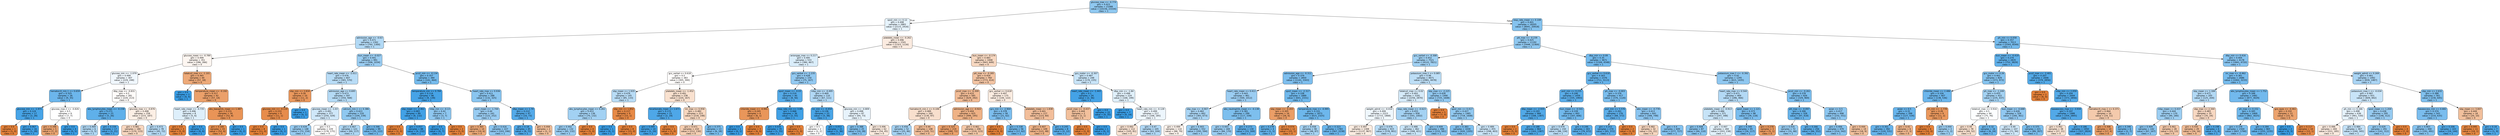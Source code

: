 digraph Tree {
node [shape=box, style="filled, rounded", color="black", fontname="helvetica"] ;
edge [fontname="helvetica"] ;
0 [label="glucose_max <= -0.774\ngini = 0.423\nsamples = 21088\nvalue = [10156, 23334]\nclass = 1", fillcolor="#8fc8f0"] ;
1 [label="spo2_min <= 0.12\ngini = 0.498\nsamples = 2883\nvalue = [2115, 2416]\nclass = 1", fillcolor="#e6f3fc"] ;
0 -> 1 [labeldistance=2.5, labelangle=45, headlabel="True"] ;
2 [label="admission_age <= -0.63\ngini = 0.471\nsamples = 1342\nvalue = [792, 1300]\nclass = 1", fillcolor="#b2d9f5"] ;
1 -> 2 ;
3 [label="glucose_mean <= -0.789\ngini = 0.499\nsamples = 351\nvalue = [286, 266]\nclass = 0", fillcolor="#fdf6f1"] ;
2 -> 3 ;
4 [label="glucose_min <= -1.079\ngini = 0.499\nsamples = 307\nvalue = [229, 248]\nclass = 1", fillcolor="#f0f7fd"] ;
3 -> 4 ;
5 [label="hematocrit_min.1 <= 0.659\ngini = 0.325\nsamples = 26\nvalue = [9, 35]\nclass = 1", fillcolor="#6cb6ec"] ;
4 -> 5 ;
6 [label="glucose_min <= -1.971\ngini = 0.124\nsamples = 17\nvalue = [2, 28]\nclass = 1", fillcolor="#47a4e7"] ;
5 -> 6 ;
7 [label="gini = 0.0\nsamples = 1\nvalue = [1, 0]\nclass = 0", fillcolor="#e58139"] ;
6 -> 7 ;
8 [label="gini = 0.067\nsamples = 16\nvalue = [1, 28]\nclass = 1", fillcolor="#40a0e6"] ;
6 -> 8 ;
9 [label="glucose_max.2 <= -0.826\ngini = 0.5\nsamples = 9\nvalue = [7, 7]\nclass = 0", fillcolor="#ffffff"] ;
5 -> 9 ;
10 [label="gini = 0.346\nsamples = 5\nvalue = [7, 2]\nclass = 0", fillcolor="#eca572"] ;
9 -> 10 ;
11 [label="gini = 0.0\nsamples = 4\nvalue = [0, 5]\nclass = 1", fillcolor="#399de5"] ;
9 -> 11 ;
12 [label="dbp_max <= -0.831\ngini = 0.5\nsamples = 281\nvalue = [220, 213]\nclass = 0", fillcolor="#fefbf9"] ;
4 -> 12 ;
13 [label="abs_lymphocytes_mean <= -0.158\ngini = 0.271\nsamples = 23\nvalue = [5, 26]\nclass = 1", fillcolor="#5fb0ea"] ;
12 -> 13 ;
14 [label="gini = 0.469\nsamples = 6\nvalue = [3, 5]\nclass = 1", fillcolor="#b0d8f5"] ;
13 -> 14 ;
15 [label="gini = 0.159\nsamples = 17\nvalue = [2, 21]\nclass = 1", fillcolor="#4ca6e7"] ;
13 -> 15 ;
16 [label="glucose_max <= -0.876\ngini = 0.498\nsamples = 258\nvalue = [215, 187]\nclass = 0", fillcolor="#fcefe5"] ;
12 -> 16 ;
17 [label="gini = 0.481\nsamples = 180\nvalue = [170, 115]\nclass = 0", fillcolor="#f7d6bf"] ;
16 -> 17 ;
18 [label="gini = 0.473\nsamples = 78\nvalue = [45, 72]\nclass = 1", fillcolor="#b5daf5"] ;
16 -> 18 ;
19 [label="totalco2_max <= -1.101\ngini = 0.365\nsamples = 44\nvalue = [57, 18]\nclass = 0", fillcolor="#eda978"] ;
3 -> 19 ;
20 [label="gini = 0.0\nsamples = 2\nvalue = [0, 4]\nclass = 1", fillcolor="#399de5"] ;
19 -> 20 ;
21 [label="temperature_mean <= -0.192\ngini = 0.317\nsamples = 42\nvalue = [57, 14]\nclass = 0", fillcolor="#eba06a"] ;
19 -> 21 ;
22 [label="heart_rate_mean <= -0.735\ngini = 0.496\nsamples = 8\nvalue = [5, 6]\nclass = 1", fillcolor="#deeffb"] ;
21 -> 22 ;
23 [label="gini = 0.0\nsamples = 3\nvalue = [5, 0]\nclass = 0", fillcolor="#e58139"] ;
22 -> 23 ;
24 [label="gini = 0.0\nsamples = 5\nvalue = [0, 6]\nclass = 1", fillcolor="#399de5"] ;
22 -> 24 ;
25 [label="abs_basophils_mean <= 1.487\ngini = 0.231\nsamples = 34\nvalue = [52, 8]\nclass = 0", fillcolor="#e99457"] ;
21 -> 25 ;
26 [label="gini = 0.185\nsamples = 33\nvalue = [52, 6]\nclass = 0", fillcolor="#e89050"] ;
25 -> 26 ;
27 [label="gini = 0.0\nsamples = 1\nvalue = [0, 2]\nclass = 1", fillcolor="#399de5"] ;
25 -> 27 ;
28 [label="bun_mean <= -0.027\ngini = 0.441\nsamples = 991\nvalue = [506, 1034]\nclass = 1", fillcolor="#9acdf2"] ;
2 -> 28 ;
29 [label="heart_rate_mean <= -2.011\ngini = 0.476\nsamples = 607\nvalue = [365, 570]\nclass = 1", fillcolor="#b8dcf6"] ;
28 -> 29 ;
30 [label="sbp_min <= 2.834\ngini = 0.26\nsamples = 10\nvalue = [11, 2]\nclass = 0", fillcolor="#ea985d"] ;
29 -> 30 ;
31 [label="glucose_min <= -0.119\ngini = 0.153\nsamples = 9\nvalue = [11, 1]\nclass = 0", fillcolor="#e78c4b"] ;
30 -> 31 ;
32 [label="gini = 0.0\nsamples = 8\nvalue = [11, 0]\nclass = 0", fillcolor="#e58139"] ;
31 -> 32 ;
33 [label="gini = 0.0\nsamples = 1\nvalue = [0, 1]\nclass = 1", fillcolor="#399de5"] ;
31 -> 33 ;
34 [label="gini = 0.0\nsamples = 1\nvalue = [0, 1]\nclass = 1", fillcolor="#399de5"] ;
30 -> 34 ;
35 [label="admission_age <= 0.695\ngini = 0.473\nsamples = 597\nvalue = [354, 568]\nclass = 1", fillcolor="#b4daf5"] ;
29 -> 35 ;
36 [label="glucose_mean <= -1.03\ngini = 0.491\nsamples = 377\nvalue = [250, 329]\nclass = 1", fillcolor="#cfe7f9"] ;
35 -> 36 ;
37 [label="gini = 0.434\nsamples = 148\nvalue = [72, 154]\nclass = 1", fillcolor="#96cbf1"] ;
36 -> 37 ;
38 [label="gini = 0.5\nsamples = 229\nvalue = [178, 175]\nclass = 0", fillcolor="#fffdfc"] ;
36 -> 38 ;
39 [label="calcium_min.1 <= 0.386\ngini = 0.423\nsamples = 220\nvalue = [104, 239]\nclass = 1", fillcolor="#8fc8f0"] ;
35 -> 39 ;
40 [label="gini = 0.467\nsamples = 121\nvalue = [69, 117]\nclass = 1", fillcolor="#aed7f4"] ;
39 -> 40 ;
41 [label="gini = 0.346\nsamples = 99\nvalue = [35, 122]\nclass = 1", fillcolor="#72b9ec"] ;
39 -> 41 ;
42 [label="pco2_min <= -0.134\ngini = 0.357\nsamples = 384\nvalue = [141, 464]\nclass = 1", fillcolor="#75bbed"] ;
28 -> 42 ;
43 [label="temperature_min <= 0.784\ngini = 0.114\nsamples = 96\nvalue = [9, 139]\nclass = 1", fillcolor="#46a3e7"] ;
42 -> 43 ;
44 [label="sbp_mean <= -2.461\ngini = 0.083\nsamples = 89\nvalue = [6, 132]\nclass = 1", fillcolor="#42a1e6"] ;
43 -> 44 ;
45 [label="gini = 0.0\nsamples = 1\nvalue = [2, 0]\nclass = 0", fillcolor="#e58139"] ;
44 -> 45 ;
46 [label="gini = 0.057\nsamples = 88\nvalue = [4, 132]\nclass = 1", fillcolor="#3fa0e6"] ;
44 -> 46 ;
47 [label="mbp_min <= -0.13\ngini = 0.42\nsamples = 7\nvalue = [3, 7]\nclass = 1", fillcolor="#8ec7f0"] ;
43 -> 47 ;
48 [label="gini = 0.0\nsamples = 5\nvalue = [0, 7]\nclass = 1", fillcolor="#399de5"] ;
47 -> 48 ;
49 [label="gini = 0.0\nsamples = 2\nvalue = [3, 0]\nclass = 0", fillcolor="#e58139"] ;
47 -> 49 ;
50 [label="heart_rate_max <= 0.936\ngini = 0.411\nsamples = 288\nvalue = [132, 325]\nclass = 1", fillcolor="#89c5f0"] ;
42 -> 50 ;
51 [label="spo2_mean <= -1.744\ngini = 0.44\nsamples = 241\nvalue = [122, 252]\nclass = 1", fillcolor="#99ccf2"] ;
50 -> 51 ;
52 [label="gini = 0.365\nsamples = 14\nvalue = [19, 6]\nclass = 0", fillcolor="#eda978"] ;
51 -> 52 ;
53 [label="gini = 0.416\nsamples = 227\nvalue = [103, 246]\nclass = 1", fillcolor="#8cc6f0"] ;
51 -> 53 ;
54 [label="dbp_mean <= 1.74\ngini = 0.212\nsamples = 47\nvalue = [10, 73]\nclass = 1", fillcolor="#54aae9"] ;
50 -> 54 ;
55 [label="gini = 0.18\nsamples = 45\nvalue = [8, 72]\nclass = 1", fillcolor="#4fa8e8"] ;
54 -> 55 ;
56 [label="gini = 0.444\nsamples = 2\nvalue = [2, 1]\nclass = 0", fillcolor="#f2c09c"] ;
54 -> 56 ;
57 [label="platelets_mean <= -0.262\ngini = 0.496\nsamples = 1541\nvalue = [1323, 1116]\nclass = 0", fillcolor="#fbebe0"] ;
1 -> 57 ;
58 [label="aniongap_max <= 0.217\ngini = 0.495\nsamples = 533\nvalue = [380, 467]\nclass = 1", fillcolor="#daedfa"] ;
57 -> 58 ;
59 [label="gcs_verbal <= 0.618\ngini = 0.5\nsamples = 383\nvalue = [305, 300]\nclass = 0", fillcolor="#fffdfc"] ;
58 -> 59 ;
60 [label="sbp_mean <= 1.935\ngini = 0.476\nsamples = 145\nvalue = [85, 133]\nclass = 1", fillcolor="#b8dcf6"] ;
59 -> 60 ;
61 [label="abs_lymphocytes_mean <= 0.261\ngini = 0.453\nsamples = 136\nvalue = [70, 132]\nclass = 1", fillcolor="#a2d1f3"] ;
60 -> 61 ;
62 [label="gini = 0.442\nsamples = 132\nvalue = [65, 132]\nclass = 1", fillcolor="#9acdf2"] ;
61 -> 62 ;
63 [label="gini = 0.0\nsamples = 4\nvalue = [5, 0]\nclass = 0", fillcolor="#e58139"] ;
61 -> 63 ;
64 [label="sbp_min <= 1.852\ngini = 0.117\nsamples = 9\nvalue = [15, 1]\nclass = 0", fillcolor="#e78946"] ;
60 -> 64 ;
65 [label="gini = 0.0\nsamples = 1\nvalue = [0, 1]\nclass = 1", fillcolor="#399de5"] ;
64 -> 65 ;
66 [label="gini = 0.0\nsamples = 8\nvalue = [15, 0]\nclass = 0", fillcolor="#e58139"] ;
64 -> 66 ;
67 [label="platelets_mean <= -1.452\ngini = 0.491\nsamples = 238\nvalue = [220, 167]\nclass = 0", fillcolor="#f9e1cf"] ;
59 -> 67 ;
68 [label="bicarbonate_mean <= 1.671\ngini = 0.172\nsamples = 15\nvalue = [2, 19]\nclass = 1", fillcolor="#4ea7e8"] ;
67 -> 68 ;
69 [label="gini = 0.095\nsamples = 14\nvalue = [1, 19]\nclass = 1", fillcolor="#43a2e6"] ;
68 -> 69 ;
70 [label="gini = 0.0\nsamples = 1\nvalue = [1, 0]\nclass = 0", fillcolor="#e58139"] ;
68 -> 70 ;
71 [label="inr_max <= 0.958\ngini = 0.482\nsamples = 223\nvalue = [218, 148]\nclass = 0", fillcolor="#f7d7bf"] ;
67 -> 71 ;
72 [label="gini = 0.471\nsamples = 210\nvalue = [212, 130]\nclass = 0", fillcolor="#f5ceb2"] ;
71 -> 72 ;
73 [label="gini = 0.375\nsamples = 13\nvalue = [6, 18]\nclass = 1", fillcolor="#7bbeee"] ;
71 -> 73 ;
74 [label="gcs_verbal <= -1.235\ngini = 0.428\nsamples = 150\nvalue = [75, 167]\nclass = 1", fillcolor="#92c9f1"] ;
58 -> 74 ;
75 [label="spo2_mean <= -0.03\ngini = 0.219\nsamples = 40\nvalue = [8, 56]\nclass = 1", fillcolor="#55abe9"] ;
74 -> 75 ;
76 [label="chloride_mean <= -0.991\ngini = 0.245\nsamples = 4\nvalue = [6, 1]\nclass = 0", fillcolor="#e9965a"] ;
75 -> 76 ;
77 [label="gini = 0.0\nsamples = 1\nvalue = [0, 1]\nclass = 1", fillcolor="#399de5"] ;
76 -> 77 ;
78 [label="gini = 0.0\nsamples = 3\nvalue = [6, 0]\nclass = 0", fillcolor="#e58139"] ;
76 -> 78 ;
79 [label="resp_rate_min <= 3.08\ngini = 0.068\nsamples = 36\nvalue = [2, 55]\nclass = 1", fillcolor="#40a1e6"] ;
75 -> 79 ;
80 [label="gini = 0.035\nsamples = 35\nvalue = [1, 55]\nclass = 1", fillcolor="#3d9fe5"] ;
79 -> 80 ;
81 [label="gini = 0.0\nsamples = 1\nvalue = [1, 0]\nclass = 0", fillcolor="#e58139"] ;
79 -> 81 ;
82 [label="mbp_min <= -0.495\ngini = 0.469\nsamples = 110\nvalue = [67, 111]\nclass = 1", fillcolor="#b1d8f5"] ;
74 -> 82 ;
83 [label="inr_min <= -0.454\ngini = 0.136\nsamples = 23\nvalue = [3, 38]\nclass = 1", fillcolor="#49a5e7"] ;
82 -> 83 ;
84 [label="gini = 0.5\nsamples = 2\nvalue = [2, 2]\nclass = 0", fillcolor="#ffffff"] ;
83 -> 84 ;
85 [label="gini = 0.053\nsamples = 21\nvalue = [1, 36]\nclass = 1", fillcolor="#3ea0e6"] ;
83 -> 85 ;
86 [label="glucose_min <= -0.809\ngini = 0.498\nsamples = 87\nvalue = [64, 73]\nclass = 1", fillcolor="#e7f3fc"] ;
82 -> 86 ;
87 [label="gini = 0.388\nsamples = 25\nvalue = [10, 28]\nclass = 1", fillcolor="#80c0ee"] ;
86 -> 87 ;
88 [label="gini = 0.496\nsamples = 62\nvalue = [54, 45]\nclass = 0", fillcolor="#fbeade"] ;
86 -> 88 ;
89 [label="bun_mean <= -0.174\ngini = 0.483\nsamples = 1008\nvalue = [943, 649]\nclass = 0", fillcolor="#f7d8c1"] ;
57 -> 89 ;
90 [label="ptt_max <= -0.285\ngini = 0.454\nsamples = 760\nvalue = [773, 414]\nclass = 0", fillcolor="#f3c4a3"] ;
89 -> 90 ;
91 [label="pco2_max <= -0.309\ngini = 0.433\nsamples = 585\nvalue = [629, 292]\nclass = 0", fillcolor="#f1bb95"] ;
90 -> 91 ;
92 [label="hematocrit_min.1 <= 0.106\ngini = 0.489\nsamples = 160\nvalue = [130, 97]\nclass = 0", fillcolor="#f8dfcd"] ;
91 -> 92 ;
93 [label="gini = 0.456\nsamples = 52\nvalue = [25, 46]\nclass = 1", fillcolor="#a5d2f3"] ;
92 -> 93 ;
94 [label="gini = 0.44\nsamples = 108\nvalue = [105, 51]\nclass = 0", fillcolor="#f2be99"] ;
92 -> 94 ;
95 [label="admission_age <= -0.922\ngini = 0.404\nsamples = 425\nvalue = [499, 195]\nclass = 0", fillcolor="#efb286"] ;
91 -> 95 ;
96 [label="gini = 0.325\nsamples = 219\nvalue = [280, 72]\nclass = 0", fillcolor="#eca16c"] ;
95 -> 96 ;
97 [label="gini = 0.461\nsamples = 206\nvalue = [219, 123]\nclass = 0", fillcolor="#f4c8a8"] ;
95 -> 97 ;
98 [label="gcs_verbal <= 0.618\ngini = 0.497\nsamples = 175\nvalue = [144, 122]\nclass = 0", fillcolor="#fbece1"] ;
90 -> 98 ;
99 [label="gcs_min <= -2.904\ngini = 0.378\nsamples = 58\nvalue = [21, 62]\nclass = 1", fillcolor="#7cbeee"] ;
98 -> 99 ;
100 [label="gini = 0.0\nsamples = 2\nvalue = [4, 0]\nclass = 0", fillcolor="#e58139"] ;
99 -> 100 ;
101 [label="gini = 0.338\nsamples = 56\nvalue = [17, 62]\nclass = 1", fillcolor="#6fb8ec"] ;
99 -> 101 ;
102 [label="platelets_mean <= 1.838\ngini = 0.441\nsamples = 117\nvalue = [123, 60]\nclass = 0", fillcolor="#f2be9a"] ;
98 -> 102 ;
103 [label="gini = 0.407\nsamples = 109\nvalue = [121, 48]\nclass = 0", fillcolor="#efb388"] ;
102 -> 103 ;
104 [label="gini = 0.245\nsamples = 8\nvalue = [2, 12]\nclass = 1", fillcolor="#5aade9"] ;
102 -> 104 ;
105 [label="gcs_motor <= -0.307\ngini = 0.487\nsamples = 248\nvalue = [170, 235]\nclass = 1", fillcolor="#c8e4f8"] ;
89 -> 105 ;
106 [label="heart_rate_mean <= -1.443\ngini = 0.1\nsamples = 24\nvalue = [2, 36]\nclass = 1", fillcolor="#44a2e6"] ;
105 -> 106 ;
107 [label="pco2_max <= -0.437\ngini = 0.444\nsamples = 2\nvalue = [2, 1]\nclass = 0", fillcolor="#f2c09c"] ;
106 -> 107 ;
108 [label="gini = 0.0\nsamples = 1\nvalue = [2, 0]\nclass = 0", fillcolor="#e58139"] ;
107 -> 108 ;
109 [label="gini = 0.0\nsamples = 1\nvalue = [0, 1]\nclass = 1", fillcolor="#399de5"] ;
107 -> 109 ;
110 [label="gini = 0.0\nsamples = 22\nvalue = [0, 35]\nclass = 1", fillcolor="#399de5"] ;
106 -> 110 ;
111 [label="dbp_min <= -1.84\ngini = 0.496\nsamples = 224\nvalue = [168, 199]\nclass = 1", fillcolor="#e0f0fb"] ;
105 -> 111 ;
112 [label="gini = 0.0\nsamples = 7\nvalue = [0, 14]\nclass = 1", fillcolor="#399de5"] ;
111 -> 112 ;
113 [label="heart_rate_min <= -0.128\ngini = 0.499\nsamples = 217\nvalue = [168, 185]\nclass = 1", fillcolor="#edf6fd"] ;
111 -> 113 ;
114 [label="gini = 0.492\nsamples = 112\nvalue = [105, 81]\nclass = 0", fillcolor="#f9e2d2"] ;
113 -> 114 ;
115 [label="gini = 0.47\nsamples = 105\nvalue = [63, 104]\nclass = 1", fillcolor="#b1d8f5"] ;
113 -> 115 ;
116 [label="resp_rate_mean <= 0.108\ngini = 0.401\nsamples = 18205\nvalue = [8041, 20918]\nclass = 1", fillcolor="#85c3ef"] ;
0 -> 116 [labeldistance=2.5, labelangle=-45, headlabel="False"] ;
117 [label="ptt_max <= -0.239\ngini = 0.425\nsamples = 11192\nvalue = [5448, 12369]\nclass = 1", fillcolor="#90c8f0"] ;
116 -> 117 ;
118 [label="gcs_verbal <= -0.308\ngini = 0.452\nsamples = 7521\nvalue = [4122, 7821]\nclass = 1", fillcolor="#a1d1f3"] ;
117 -> 118 ;
119 [label="admission_age <= -0.311\ngini = 0.379\nsamples = 2850\nvalue = [1141, 3343]\nclass = 1", fillcolor="#7dbeee"] ;
118 -> 119 ;
120 [label="heart_rate_mean <= 0.411\ngini = 0.443\nsamples = 961\nvalue = [500, 1012]\nclass = 1", fillcolor="#9bcdf2"] ;
119 -> 120 ;
121 [label="sbp_max <= -0.907\ngini = 0.462\nsamples = 662\nvalue = [383, 673]\nclass = 1", fillcolor="#aad5f4"] ;
120 -> 121 ;
122 [label="gini = 0.499\nsamples = 110\nvalue = [88, 79]\nclass = 0", fillcolor="#fcf2eb"] ;
121 -> 122 ;
123 [label="gini = 0.443\nsamples = 552\nvalue = [295, 594]\nclass = 1", fillcolor="#9bcef2"] ;
121 -> 123 ;
124 [label="abs_neutrophils_mean <= -0.138\ngini = 0.381\nsamples = 299\nvalue = [117, 339]\nclass = 1", fillcolor="#7dbfee"] ;
120 -> 124 ;
125 [label="gini = 0.443\nsamples = 169\nvalue = [84, 170]\nclass = 1", fillcolor="#9bcdf2"] ;
124 -> 125 ;
126 [label="gini = 0.273\nsamples = 130\nvalue = [33, 169]\nclass = 1", fillcolor="#60b0ea"] ;
124 -> 126 ;
127 [label="spo2_mean <= -2.317\ngini = 0.338\nsamples = 1889\nvalue = [641, 2331]\nclass = 1", fillcolor="#6fb8ec"] ;
119 -> 127 ;
128 [label="sbp_mean <= -0.203\ngini = 0.305\nsamples = 16\nvalue = [26, 6]\nclass = 0", fillcolor="#eb9e67"] ;
127 -> 128 ;
129 [label="gini = 0.278\nsamples = 4\nvalue = [1, 5]\nclass = 1", fillcolor="#61b1ea"] ;
128 -> 129 ;
130 [label="gini = 0.074\nsamples = 12\nvalue = [25, 1]\nclass = 0", fillcolor="#e68641"] ;
128 -> 130 ;
131 [label="temperature_max <= -0.995\ngini = 0.331\nsamples = 1873\nvalue = [615, 2325]\nclass = 1", fillcolor="#6db7ec"] ;
127 -> 131 ;
132 [label="gini = 0.458\nsamples = 90\nvalue = [48, 87]\nclass = 1", fillcolor="#a6d3f3"] ;
131 -> 132 ;
133 [label="gini = 0.323\nsamples = 1783\nvalue = [567, 2238]\nclass = 1", fillcolor="#6bb6ec"] ;
131 -> 133 ;
134 [label="potassium_max.1 <= 0.085\ngini = 0.48\nsamples = 4671\nvalue = [2981, 4478]\nclass = 1", fillcolor="#bddef6"] ;
118 -> 134 ;
135 [label="totalco2_max <= 0.02\ngini = 0.493\nsamples = 3181\nvalue = [2256, 2870]\nclass = 1", fillcolor="#d5eaf9"] ;
134 -> 135 ;
136 [label="weight_admit <= -0.016\ngini = 0.499\nsamples = 2223\nvalue = [1715, 1868]\nclass = 1", fillcolor="#eff7fd"] ;
135 -> 136 ;
137 [label="gini = 0.497\nsamples = 1308\nvalue = [1137, 967]\nclass = 0", fillcolor="#fbece1"] ;
136 -> 137 ;
138 [label="gini = 0.476\nsamples = 915\nvalue = [578, 901]\nclass = 1", fillcolor="#b8dcf6"] ;
136 -> 138 ;
139 [label="resp_rate_mean <= -0.623\ngini = 0.455\nsamples = 958\nvalue = [541, 1002]\nclass = 1", fillcolor="#a4d2f3"] ;
135 -> 139 ;
140 [label="gini = 0.488\nsamples = 462\nvalue = [308, 421]\nclass = 1", fillcolor="#cae5f8"] ;
139 -> 140 ;
141 [label="gini = 0.409\nsamples = 496\nvalue = [233, 581]\nclass = 1", fillcolor="#88c4ef"] ;
139 -> 141 ;
142 [label="sbp_max <= -2.225\ngini = 0.428\nsamples = 1490\nvalue = [725, 1608]\nclass = 1", fillcolor="#92c9f1"] ;
134 -> 142 ;
143 [label="gini = 0.0\nsamples = 5\nvalue = [7, 0]\nclass = 0", fillcolor="#e58139"] ;
142 -> 143 ;
144 [label="spo2_min <= 0.417\ngini = 0.427\nsamples = 1485\nvalue = [718, 1608]\nclass = 1", fillcolor="#91c9f1"] ;
142 -> 144 ;
145 [label="gini = 0.383\nsamples = 1030\nvalue = [420, 1205]\nclass = 1", fillcolor="#7ebfee"] ;
144 -> 145 ;
146 [label="gini = 0.489\nsamples = 455\nvalue = [298, 403]\nclass = 1", fillcolor="#cbe5f8"] ;
144 -> 146 ;
147 [label="dbp_min <= 0.09\ngini = 0.35\nsamples = 3671\nvalue = [1326, 4548]\nclass = 1", fillcolor="#73baed"] ;
117 -> 147 ;
148 [label="gcs_verbal <= 0.618\ngini = 0.303\nsamples = 2376\nvalue = [711, 3113]\nclass = 1", fillcolor="#66b3eb"] ;
147 -> 148 ;
149 [label="po2_min <= 0.235\ngini = 0.246\nsamples = 1459\nvalue = [335, 1993]\nclass = 1", fillcolor="#5aade9"] ;
148 -> 149 ;
150 [label="dbp_mean <= -2.935\ngini = 0.193\nsamples = 966\nvalue = [168, 1387]\nclass = 1", fillcolor="#51a9e8"] ;
149 -> 150 ;
151 [label="gini = 0.0\nsamples = 2\nvalue = [5, 0]\nclass = 0", fillcolor="#e58139"] ;
150 -> 151 ;
152 [label="gini = 0.188\nsamples = 964\nvalue = [163, 1387]\nclass = 1", fillcolor="#50a9e8"] ;
150 -> 152 ;
153 [label="bun_mean <= -0.541\ngini = 0.339\nsamples = 493\nvalue = [167, 606]\nclass = 1", fillcolor="#70b8ec"] ;
149 -> 153 ;
154 [label="gini = 0.479\nsamples = 150\nvalue = [88, 134]\nclass = 1", fillcolor="#bbddf6"] ;
153 -> 154 ;
155 [label="gini = 0.246\nsamples = 343\nvalue = [79, 472]\nclass = 1", fillcolor="#5aade9"] ;
153 -> 155 ;
156 [label="ph_max <= -0.003\ngini = 0.376\nsamples = 917\nvalue = [376, 1120]\nclass = 1", fillcolor="#7bbeee"] ;
148 -> 156 ;
157 [label="po2_min <= 5.576\ngini = 0.261\nsamples = 276\nvalue = [68, 372]\nclass = 1", fillcolor="#5dafea"] ;
156 -> 157 ;
158 [label="gini = 0.253\nsamples = 274\nvalue = [65, 372]\nclass = 1", fillcolor="#5caeea"] ;
157 -> 158 ;
159 [label="gini = 0.0\nsamples = 2\nvalue = [3, 0]\nclass = 0", fillcolor="#e58139"] ;
157 -> 159 ;
160 [label="wbc_mean <= -0.778\ngini = 0.413\nsamples = 641\nvalue = [308, 748]\nclass = 1", fillcolor="#8bc5f0"] ;
156 -> 160 ;
161 [label="gini = 0.482\nsamples = 32\nvalue = [31, 21]\nclass = 0", fillcolor="#f7d6bf"] ;
160 -> 161 ;
162 [label="gini = 0.4\nsamples = 609\nvalue = [277, 727]\nclass = 1", fillcolor="#84c2ef"] ;
160 -> 162 ;
163 [label="potassium_max.1 <= -0.392\ngini = 0.42\nsamples = 1295\nvalue = [615, 1435]\nclass = 1", fillcolor="#8ec7f0"] ;
147 -> 163 ;
164 [label="heart_rate_max <= 0.544\ngini = 0.471\nsamples = 469\nvalue = [286, 466]\nclass = 1", fillcolor="#b3d9f5"] ;
163 -> 164 ;
165 [label="platelets_mean <= -0.913\ngini = 0.486\nsamples = 371\nvalue = [247, 348]\nclass = 1", fillcolor="#c6e3f7"] ;
164 -> 165 ;
166 [label="gini = 0.408\nsamples = 87\nvalue = [44, 110]\nclass = 1", fillcolor="#88c4ef"] ;
165 -> 166 ;
167 [label="gini = 0.497\nsamples = 284\nvalue = [203, 238]\nclass = 1", fillcolor="#e2f1fb"] ;
165 -> 167 ;
168 [label="spo2_mean <= 1.121\ngini = 0.373\nsamples = 98\nvalue = [39, 118]\nclass = 1", fillcolor="#7abdee"] ;
164 -> 168 ;
169 [label="gini = 0.349\nsamples = 95\nvalue = [34, 117]\nclass = 1", fillcolor="#73b9ed"] ;
168 -> 169 ;
170 [label="gini = 0.278\nsamples = 3\nvalue = [5, 1]\nclass = 0", fillcolor="#ea9a61"] ;
168 -> 170 ;
171 [label="pco2_min <= -0.261\ngini = 0.378\nsamples = 826\nvalue = [329, 969]\nclass = 1", fillcolor="#7cbeee"] ;
163 -> 171 ;
172 [label="ptt_max <= -0.097\ngini = 0.306\nsamples = 328\nvalue = [97, 418]\nclass = 1", fillcolor="#67b4eb"] ;
171 -> 172 ;
173 [label="gini = 0.435\nsamples = 72\nvalue = [31, 66]\nclass = 1", fillcolor="#96cbf1"] ;
172 -> 173 ;
174 [label="gini = 0.266\nsamples = 256\nvalue = [66, 352]\nclass = 1", fillcolor="#5eafea"] ;
172 -> 174 ;
175 [label="asian <= 0.5\ngini = 0.417\nsamples = 498\nvalue = [232, 551]\nclass = 1", fillcolor="#8cc6f0"] ;
171 -> 175 ;
176 [label="gini = 0.406\nsamples = 479\nvalue = [214, 542]\nclass = 1", fillcolor="#87c4ef"] ;
175 -> 176 ;
177 [label="gini = 0.444\nsamples = 19\nvalue = [18, 9]\nclass = 0", fillcolor="#f2c09c"] ;
175 -> 177 ;
178 [label="ph_min <= 0.058\ngini = 0.357\nsamples = 7013\nvalue = [2593, 8549]\nclass = 1", fillcolor="#75bbed"] ;
116 -> 178 ;
179 [label="bun_mean <= -0.419\ngini = 0.274\nsamples = 2835\nvalue = [752, 3829]\nclass = 1", fillcolor="#60b0ea"] ;
178 -> 179 ;
180 [label="gcs_motor <= 0.26\ngini = 0.401\nsamples = 829\nvalue = [373, 973]\nclass = 1", fillcolor="#85c3ef"] ;
179 -> 180 ;
181 [label="chloride_mean <= 2.486\ngini = 0.326\nsamples = 407\nvalue = [138, 536]\nclass = 1", fillcolor="#6cb6ec"] ;
180 -> 181 ;
182 [label="asian <= 0.5\ngini = 0.31\nsamples = 398\nvalue = [127, 534]\nclass = 1", fillcolor="#68b4eb"] ;
181 -> 182 ;
183 [label="gini = 0.301\nsamples = 392\nvalue = [120, 531]\nclass = 1", fillcolor="#66b3eb"] ;
182 -> 183 ;
184 [label="gini = 0.42\nsamples = 6\nvalue = [7, 3]\nclass = 0", fillcolor="#f0b78e"] ;
182 -> 184 ;
185 [label="ph_min <= -1.778\ngini = 0.26\nsamples = 9\nvalue = [11, 2]\nclass = 0", fillcolor="#ea985d"] ;
181 -> 185 ;
186 [label="gini = 0.0\nsamples = 6\nvalue = [10, 0]\nclass = 0", fillcolor="#e58139"] ;
185 -> 186 ;
187 [label="gini = 0.444\nsamples = 3\nvalue = [1, 2]\nclass = 1", fillcolor="#9ccef2"] ;
185 -> 187 ;
188 [label="ph_max <= -1.249\ngini = 0.455\nsamples = 422\nvalue = [235, 437]\nclass = 1", fillcolor="#a3d2f3"] ;
180 -> 188 ;
189 [label="totalco2_max <= 0.916\ngini = 0.5\nsamples = 94\nvalue = [75, 76]\nclass = 1", fillcolor="#fcfeff"] ;
188 -> 189 ;
190 [label="gini = 0.49\nsamples = 78\nvalue = [69, 52]\nclass = 0", fillcolor="#f9e0ce"] ;
189 -> 190 ;
191 [label="gini = 0.32\nsamples = 16\nvalue = [6, 24]\nclass = 1", fillcolor="#6ab6ec"] ;
189 -> 191 ;
192 [label="bun_mean <= -0.688\ngini = 0.426\nsamples = 328\nvalue = [160, 361]\nclass = 1", fillcolor="#91c8f1"] ;
188 -> 192 ;
193 [label="gini = 0.49\nsamples = 107\nvalue = [71, 94]\nclass = 1", fillcolor="#cfe7f9"] ;
192 -> 193 ;
194 [label="gini = 0.375\nsamples = 221\nvalue = [89, 267]\nclass = 1", fillcolor="#7bbeee"] ;
192 -> 194 ;
195 [label="pco2_max <= -2.401\ngini = 0.207\nsamples = 2006\nvalue = [379, 2856]\nclass = 1", fillcolor="#53aae8"] ;
179 -> 195 ;
196 [label="gini = 0.0\nsamples = 2\nvalue = [6, 0]\nclass = 0", fillcolor="#e58139"] ;
195 -> 196 ;
197 [label="mbp_min <= 2.059\ngini = 0.204\nsamples = 2004\nvalue = [373, 2856]\nclass = 1", fillcolor="#53aae8"] ;
195 -> 197 ;
198 [label="baseexcess_max <= -3.934\ngini = 0.197\nsamples = 1988\nvalue = [354, 2845]\nclass = 1", fillcolor="#52a9e8"] ;
197 -> 198 ;
199 [label="gini = 0.492\nsamples = 38\nvalue = [27, 21]\nclass = 0", fillcolor="#f9e3d3"] ;
198 -> 199 ;
200 [label="gini = 0.186\nsamples = 1950\nvalue = [327, 2824]\nclass = 1", fillcolor="#50a8e8"] ;
198 -> 200 ;
201 [label="hematocrit_max.1 <= 0.371\ngini = 0.464\nsamples = 16\nvalue = [19, 11]\nclass = 0", fillcolor="#f4caac"] ;
197 -> 201 ;
202 [label="gini = 0.308\nsamples = 10\nvalue = [17, 4]\nclass = 0", fillcolor="#eb9f68"] ;
201 -> 202 ;
203 [label="gini = 0.346\nsamples = 6\nvalue = [2, 7]\nclass = 1", fillcolor="#72b9ec"] ;
201 -> 203 ;
204 [label="dbp_min <= 0.416\ngini = 0.404\nsamples = 4178\nvalue = [1841, 4720]\nclass = 1", fillcolor="#86c3ef"] ;
178 -> 204 ;
205 [label="inr_max <= -0.462\ngini = 0.361\nsamples = 2686\nvalue = [1002, 3233]\nclass = 1", fillcolor="#76bbed"] ;
204 -> 205 ;
206 [label="sbp_mean <= 1.184\ngini = 0.471\nsamples = 205\nvalue = [125, 204]\nclass = 1", fillcolor="#b2d9f5"] ;
205 -> 206 ;
207 [label="mbp_mean <= 0.437\ngini = 0.444\nsamples = 170\nvalue = [90, 180]\nclass = 1", fillcolor="#9ccef2"] ;
206 -> 207 ;
208 [label="gini = 0.409\nsamples = 142\nvalue = [67, 167]\nclass = 1", fillcolor="#88c4ef"] ;
207 -> 208 ;
209 [label="gini = 0.461\nsamples = 28\nvalue = [23, 13]\nclass = 0", fillcolor="#f4c8a9"] ;
207 -> 209 ;
210 [label="sbp_max <= 2.344\ngini = 0.483\nsamples = 35\nvalue = [35, 24]\nclass = 0", fillcolor="#f7d7c1"] ;
206 -> 210 ;
211 [label="gini = 0.435\nsamples = 29\nvalue = [34, 16]\nclass = 0", fillcolor="#f1bc96"] ;
210 -> 211 ;
212 [label="gini = 0.198\nsamples = 6\nvalue = [1, 8]\nclass = 1", fillcolor="#52a9e8"] ;
210 -> 212 ;
213 [label="abs_lymphocytes_mean <= 1.752\ngini = 0.348\nsamples = 2481\nvalue = [877, 3029]\nclass = 1", fillcolor="#72b9ed"] ;
205 -> 213 ;
214 [label="ph_max <= 0.152\ngini = 0.345\nsamples = 2469\nvalue = [862, 3025]\nclass = 1", fillcolor="#71b9ec"] ;
213 -> 214 ;
215 [label="gini = 0.378\nsamples = 1504\nvalue = [607, 1790]\nclass = 1", fillcolor="#7cbeee"] ;
214 -> 215 ;
216 [label="gini = 0.284\nsamples = 965\nvalue = [255, 1235]\nclass = 1", fillcolor="#62b1ea"] ;
214 -> 216 ;
217 [label="gcs_eyes <= -0.461\ngini = 0.332\nsamples = 12\nvalue = [15, 4]\nclass = 0", fillcolor="#eca36e"] ;
213 -> 217 ;
218 [label="gini = 0.0\nsamples = 2\nvalue = [0, 3]\nclass = 1", fillcolor="#399de5"] ;
217 -> 218 ;
219 [label="gini = 0.117\nsamples = 10\nvalue = [15, 1]\nclass = 0", fillcolor="#e78946"] ;
217 -> 219 ;
220 [label="weight_admit <= 0.269\ngini = 0.461\nsamples = 1492\nvalue = [839, 1487]\nclass = 1", fillcolor="#a9d4f4"] ;
204 -> 220 ;
221 [label="potassium_max.1 <= -0.034\ngini = 0.487\nsamples = 931\nvalue = [609, 842]\nclass = 1", fillcolor="#c8e4f8"] ;
220 -> 221 ;
222 [label="ph_min <= 0.166\ngini = 0.498\nsamples = 636\nvalue = [461, 530]\nclass = 1", fillcolor="#e5f2fc"] ;
221 -> 222 ;
223 [label="gini = 0.496\nsamples = 269\nvalue = [221, 185]\nclass = 0", fillcolor="#fbeadf"] ;
222 -> 223 ;
224 [label="gini = 0.484\nsamples = 367\nvalue = [240, 345]\nclass = 1", fillcolor="#c3e1f7"] ;
222 -> 224 ;
225 [label="spo2_mean <= 1.204\ngini = 0.436\nsamples = 295\nvalue = [148, 312]\nclass = 1", fillcolor="#97cbf1"] ;
221 -> 225 ;
226 [label="gini = 0.429\nsamples = 291\nvalue = [141, 312]\nclass = 1", fillcolor="#92c9f1"] ;
225 -> 226 ;
227 [label="gini = 0.0\nsamples = 4\nvalue = [7, 0]\nclass = 0", fillcolor="#e58139"] ;
225 -> 227 ;
228 [label="sbp_min <= 2.632\ngini = 0.388\nsamples = 561\nvalue = [230, 645]\nclass = 1", fillcolor="#80c0ee"] ;
220 -> 228 ;
229 [label="baseexcess_min <= 0.682\ngini = 0.374\nsamples = 543\nvalue = [210, 635]\nclass = 1", fillcolor="#7abdee"] ;
228 -> 229 ;
230 [label="gini = 0.403\nsamples = 440\nvalue = [191, 491]\nclass = 1", fillcolor="#86c3ef"] ;
229 -> 230 ;
231 [label="gini = 0.206\nsamples = 103\nvalue = [19, 144]\nclass = 1", fillcolor="#53aae8"] ;
229 -> 231 ;
232 [label="sbp_mean <= 3.007\ngini = 0.444\nsamples = 18\nvalue = [20, 10]\nclass = 0", fillcolor="#f2c09c"] ;
228 -> 232 ;
233 [label="gini = 0.095\nsamples = 11\nvalue = [19, 1]\nclass = 0", fillcolor="#e68843"] ;
232 -> 233 ;
234 [label="gini = 0.18\nsamples = 7\nvalue = [1, 9]\nclass = 1", fillcolor="#4fa8e8"] ;
232 -> 234 ;
}